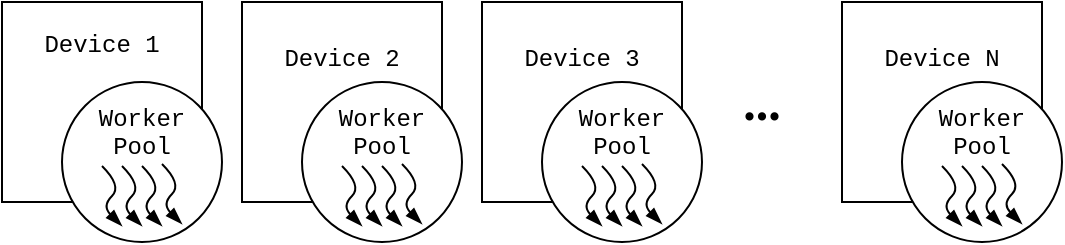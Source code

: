 <mxfile version="15.7.1" type="device"><diagram id="iSa5gR1WeBXZ1cPKDpFy" name="Page-1"><mxGraphModel dx="701" dy="608" grid="1" gridSize="10" guides="1" tooltips="1" connect="1" arrows="1" fold="1" page="1" pageScale="1" pageWidth="850" pageHeight="1100" math="0" shadow="0"><root><mxCell id="0"/><mxCell id="1" parent="0"/><mxCell id="RLXYWYG9GkBJczytQx35-1" value="&lt;font face=&quot;Courier New&quot;&gt;Device 1&lt;br&gt;&lt;/font&gt;&lt;br&gt;&lt;br&gt;&lt;br&gt;&lt;br&gt;" style="whiteSpace=wrap;html=1;aspect=fixed;" vertex="1" parent="1"><mxGeometry x="140" y="150" width="100" height="100" as="geometry"/></mxCell><mxCell id="RLXYWYG9GkBJczytQx35-2" value="&lt;font face=&quot;Courier New&quot;&gt;Device 2&lt;br&gt;&lt;/font&gt;&lt;br&gt;&lt;br&gt;&lt;br&gt;" style="whiteSpace=wrap;html=1;aspect=fixed;" vertex="1" parent="1"><mxGeometry x="260" y="150" width="100" height="100" as="geometry"/></mxCell><mxCell id="RLXYWYG9GkBJczytQx35-3" value="&lt;font face=&quot;Courier New&quot;&gt;Device 3&lt;br&gt;&lt;/font&gt;&lt;br&gt;&lt;br&gt;&lt;br&gt;" style="whiteSpace=wrap;html=1;aspect=fixed;" vertex="1" parent="1"><mxGeometry x="380" y="150" width="100" height="100" as="geometry"/></mxCell><mxCell id="RLXYWYG9GkBJczytQx35-4" value="&lt;font face=&quot;Courier New&quot;&gt;Device N&lt;br&gt;&lt;/font&gt;&lt;br&gt;&lt;br&gt;&lt;br&gt;" style="whiteSpace=wrap;html=1;aspect=fixed;" vertex="1" parent="1"><mxGeometry x="560" y="150" width="100" height="100" as="geometry"/></mxCell><mxCell id="RLXYWYG9GkBJczytQx35-5" value="Worker Pool&lt;br&gt;&lt;br&gt;&lt;br&gt;" style="ellipse;whiteSpace=wrap;html=1;aspect=fixed;fontFamily=Courier New;" vertex="1" parent="1"><mxGeometry x="170" y="190" width="80" height="80" as="geometry"/></mxCell><mxCell id="RLXYWYG9GkBJczytQx35-8" value="" style="curved=1;endArrow=blockThin;html=1;rounded=0;fontFamily=Courier New;spacing=2;fontSize=10;endFill=1;strokeWidth=1;" edge="1" parent="1"><mxGeometry width="50" height="50" relative="1" as="geometry"><mxPoint x="190" y="232" as="sourcePoint"/><mxPoint x="200" y="262" as="targetPoint"/><Array as="points"><mxPoint x="200" y="242"/><mxPoint x="190" y="252"/></Array></mxGeometry></mxCell><mxCell id="RLXYWYG9GkBJczytQx35-12" value="" style="curved=1;endArrow=blockThin;html=1;rounded=0;fontFamily=Courier New;spacing=2;fontSize=10;endFill=1;strokeWidth=1;" edge="1" parent="1"><mxGeometry width="50" height="50" relative="1" as="geometry"><mxPoint x="200" y="232" as="sourcePoint"/><mxPoint x="210" y="262" as="targetPoint"/><Array as="points"><mxPoint x="210" y="242"/><mxPoint x="200" y="252"/></Array></mxGeometry></mxCell><mxCell id="RLXYWYG9GkBJczytQx35-13" value="" style="curved=1;endArrow=blockThin;html=1;rounded=0;fontFamily=Courier New;spacing=2;fontSize=10;endFill=1;strokeWidth=1;" edge="1" parent="1"><mxGeometry width="50" height="50" relative="1" as="geometry"><mxPoint x="210" y="232" as="sourcePoint"/><mxPoint x="220" y="262" as="targetPoint"/><Array as="points"><mxPoint x="220" y="242"/><mxPoint x="210" y="252"/></Array></mxGeometry></mxCell><mxCell id="RLXYWYG9GkBJczytQx35-14" value="" style="curved=1;endArrow=blockThin;html=1;rounded=0;fontFamily=Courier New;spacing=2;fontSize=10;endFill=1;strokeWidth=1;" edge="1" parent="1"><mxGeometry width="50" height="50" relative="1" as="geometry"><mxPoint x="220" y="231" as="sourcePoint"/><mxPoint x="230" y="261" as="targetPoint"/><Array as="points"><mxPoint x="230" y="241"/><mxPoint x="220" y="251"/></Array></mxGeometry></mxCell><mxCell id="RLXYWYG9GkBJczytQx35-15" value="Worker Pool&lt;br&gt;&lt;br&gt;&lt;br&gt;" style="ellipse;whiteSpace=wrap;html=1;aspect=fixed;fontFamily=Courier New;" vertex="1" parent="1"><mxGeometry x="290" y="190" width="80" height="80" as="geometry"/></mxCell><mxCell id="RLXYWYG9GkBJczytQx35-16" value="" style="curved=1;endArrow=blockThin;html=1;rounded=0;fontFamily=Courier New;spacing=2;fontSize=10;endFill=1;strokeWidth=1;" edge="1" parent="1"><mxGeometry width="50" height="50" relative="1" as="geometry"><mxPoint x="310" y="232" as="sourcePoint"/><mxPoint x="320" y="262" as="targetPoint"/><Array as="points"><mxPoint x="320" y="242"/><mxPoint x="310" y="252"/></Array></mxGeometry></mxCell><mxCell id="RLXYWYG9GkBJczytQx35-17" value="" style="curved=1;endArrow=blockThin;html=1;rounded=0;fontFamily=Courier New;spacing=2;fontSize=10;endFill=1;strokeWidth=1;" edge="1" parent="1"><mxGeometry width="50" height="50" relative="1" as="geometry"><mxPoint x="320" y="232" as="sourcePoint"/><mxPoint x="330" y="262" as="targetPoint"/><Array as="points"><mxPoint x="330" y="242"/><mxPoint x="320" y="252"/></Array></mxGeometry></mxCell><mxCell id="RLXYWYG9GkBJczytQx35-18" value="" style="curved=1;endArrow=blockThin;html=1;rounded=0;fontFamily=Courier New;spacing=2;fontSize=10;endFill=1;strokeWidth=1;" edge="1" parent="1"><mxGeometry width="50" height="50" relative="1" as="geometry"><mxPoint x="330" y="232" as="sourcePoint"/><mxPoint x="340" y="262" as="targetPoint"/><Array as="points"><mxPoint x="340" y="242"/><mxPoint x="330" y="252"/></Array></mxGeometry></mxCell><mxCell id="RLXYWYG9GkBJczytQx35-19" value="" style="curved=1;endArrow=blockThin;html=1;rounded=0;fontFamily=Courier New;spacing=2;fontSize=10;endFill=1;strokeWidth=1;" edge="1" parent="1"><mxGeometry width="50" height="50" relative="1" as="geometry"><mxPoint x="340" y="231" as="sourcePoint"/><mxPoint x="350" y="261" as="targetPoint"/><Array as="points"><mxPoint x="350" y="241"/><mxPoint x="340" y="251"/></Array></mxGeometry></mxCell><mxCell id="RLXYWYG9GkBJczytQx35-25" value="Worker Pool&lt;br&gt;&lt;br&gt;&lt;br&gt;" style="ellipse;whiteSpace=wrap;html=1;aspect=fixed;fontFamily=Courier New;" vertex="1" parent="1"><mxGeometry x="410" y="190" width="80" height="80" as="geometry"/></mxCell><mxCell id="RLXYWYG9GkBJczytQx35-26" value="" style="curved=1;endArrow=blockThin;html=1;rounded=0;fontFamily=Courier New;spacing=2;fontSize=10;endFill=1;strokeWidth=1;" edge="1" parent="1"><mxGeometry width="50" height="50" relative="1" as="geometry"><mxPoint x="430" y="232" as="sourcePoint"/><mxPoint x="440" y="262" as="targetPoint"/><Array as="points"><mxPoint x="440" y="242"/><mxPoint x="430" y="252"/></Array></mxGeometry></mxCell><mxCell id="RLXYWYG9GkBJczytQx35-27" value="" style="curved=1;endArrow=blockThin;html=1;rounded=0;fontFamily=Courier New;spacing=2;fontSize=10;endFill=1;strokeWidth=1;" edge="1" parent="1"><mxGeometry width="50" height="50" relative="1" as="geometry"><mxPoint x="440" y="232" as="sourcePoint"/><mxPoint x="450" y="262" as="targetPoint"/><Array as="points"><mxPoint x="450" y="242"/><mxPoint x="440" y="252"/></Array></mxGeometry></mxCell><mxCell id="RLXYWYG9GkBJczytQx35-28" value="" style="curved=1;endArrow=blockThin;html=1;rounded=0;fontFamily=Courier New;spacing=2;fontSize=10;endFill=1;strokeWidth=1;" edge="1" parent="1"><mxGeometry width="50" height="50" relative="1" as="geometry"><mxPoint x="450" y="232" as="sourcePoint"/><mxPoint x="460" y="262" as="targetPoint"/><Array as="points"><mxPoint x="460" y="242"/><mxPoint x="450" y="252"/></Array></mxGeometry></mxCell><mxCell id="RLXYWYG9GkBJczytQx35-29" value="" style="curved=1;endArrow=blockThin;html=1;rounded=0;fontFamily=Courier New;spacing=2;fontSize=10;endFill=1;strokeWidth=1;" edge="1" parent="1"><mxGeometry width="50" height="50" relative="1" as="geometry"><mxPoint x="460" y="231" as="sourcePoint"/><mxPoint x="470" y="261" as="targetPoint"/><Array as="points"><mxPoint x="470" y="241"/><mxPoint x="460" y="251"/></Array></mxGeometry></mxCell><mxCell id="RLXYWYG9GkBJczytQx35-30" value="Worker Pool&lt;br&gt;&lt;br&gt;&lt;br&gt;" style="ellipse;whiteSpace=wrap;html=1;aspect=fixed;fontFamily=Courier New;" vertex="1" parent="1"><mxGeometry x="590" y="190" width="80" height="80" as="geometry"/></mxCell><mxCell id="RLXYWYG9GkBJczytQx35-31" value="" style="curved=1;endArrow=blockThin;html=1;rounded=0;fontFamily=Courier New;spacing=2;fontSize=10;endFill=1;strokeWidth=1;" edge="1" parent="1"><mxGeometry width="50" height="50" relative="1" as="geometry"><mxPoint x="610" y="232" as="sourcePoint"/><mxPoint x="620" y="262" as="targetPoint"/><Array as="points"><mxPoint x="620" y="242"/><mxPoint x="610" y="252"/></Array></mxGeometry></mxCell><mxCell id="RLXYWYG9GkBJczytQx35-32" value="" style="curved=1;endArrow=blockThin;html=1;rounded=0;fontFamily=Courier New;spacing=2;fontSize=10;endFill=1;strokeWidth=1;" edge="1" parent="1"><mxGeometry width="50" height="50" relative="1" as="geometry"><mxPoint x="620" y="232" as="sourcePoint"/><mxPoint x="630" y="262" as="targetPoint"/><Array as="points"><mxPoint x="630" y="242"/><mxPoint x="620" y="252"/></Array></mxGeometry></mxCell><mxCell id="RLXYWYG9GkBJczytQx35-33" value="" style="curved=1;endArrow=blockThin;html=1;rounded=0;fontFamily=Courier New;spacing=2;fontSize=10;endFill=1;strokeWidth=1;" edge="1" parent="1"><mxGeometry width="50" height="50" relative="1" as="geometry"><mxPoint x="630" y="232" as="sourcePoint"/><mxPoint x="640" y="262" as="targetPoint"/><Array as="points"><mxPoint x="640" y="242"/><mxPoint x="630" y="252"/></Array></mxGeometry></mxCell><mxCell id="RLXYWYG9GkBJczytQx35-34" value="" style="curved=1;endArrow=blockThin;html=1;rounded=0;fontFamily=Courier New;spacing=2;fontSize=10;endFill=1;strokeWidth=1;" edge="1" parent="1"><mxGeometry width="50" height="50" relative="1" as="geometry"><mxPoint x="640" y="231" as="sourcePoint"/><mxPoint x="650" y="261" as="targetPoint"/><Array as="points"><mxPoint x="650" y="241"/><mxPoint x="640" y="251"/></Array></mxGeometry></mxCell><mxCell id="RLXYWYG9GkBJczytQx35-35" value="&lt;font face=&quot;Verdana&quot; size=&quot;1&quot;&gt;&lt;b style=&quot;font-size: 25px&quot;&gt;...&lt;/b&gt;&lt;/font&gt;" style="text;html=1;strokeColor=none;fillColor=none;align=center;verticalAlign=middle;whiteSpace=wrap;rounded=0;fontFamily=Courier New;fontSize=10;" vertex="1" parent="1"><mxGeometry x="490" y="185" width="60" height="30" as="geometry"/></mxCell></root></mxGraphModel></diagram></mxfile>